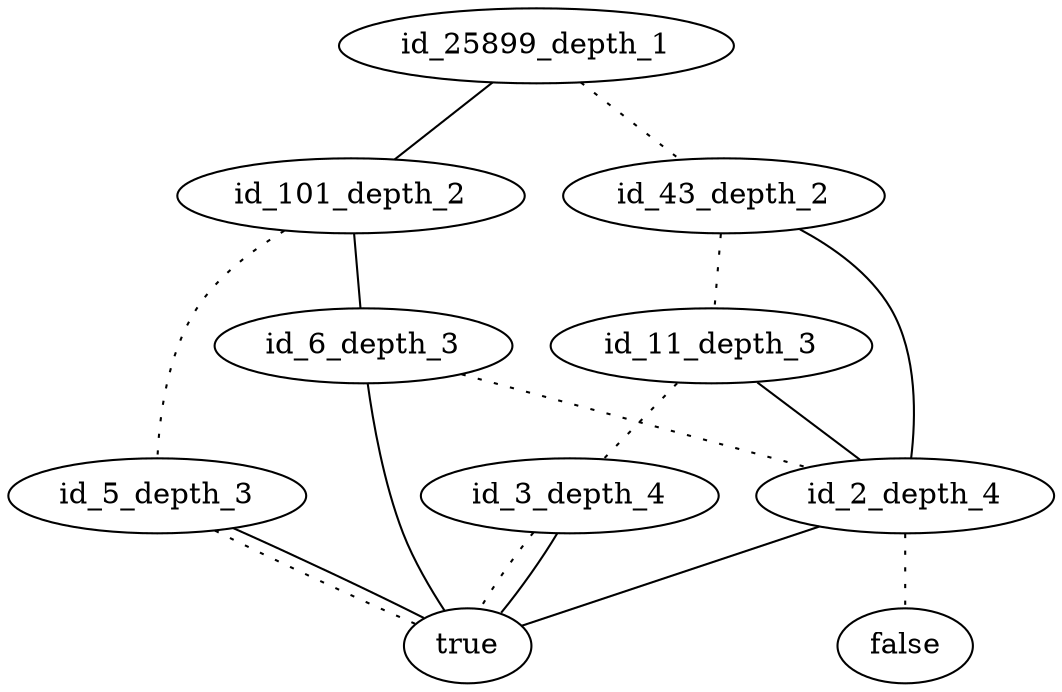 graph {
id_6_depth_3 -- id_2_depth_4 [style=dotted]
id_6_depth_3 -- true
id_5_depth_3 -- true [style=dotted]
id_5_depth_3 -- true
id_101_depth_2 -- id_5_depth_3 [style=dotted]
id_101_depth_2 -- id_6_depth_3
id_2_depth_4 -- false [style=dotted]
id_2_depth_4 -- true
id_3_depth_4 -- true [style=dotted]
id_3_depth_4 -- true
id_11_depth_3 -- id_3_depth_4 [style=dotted]
id_11_depth_3 -- id_2_depth_4
id_43_depth_2 -- id_11_depth_3 [style=dotted]
id_43_depth_2 -- id_2_depth_4
id_25899_depth_1 -- id_43_depth_2 [style=dotted]
id_25899_depth_1 -- id_101_depth_2
}